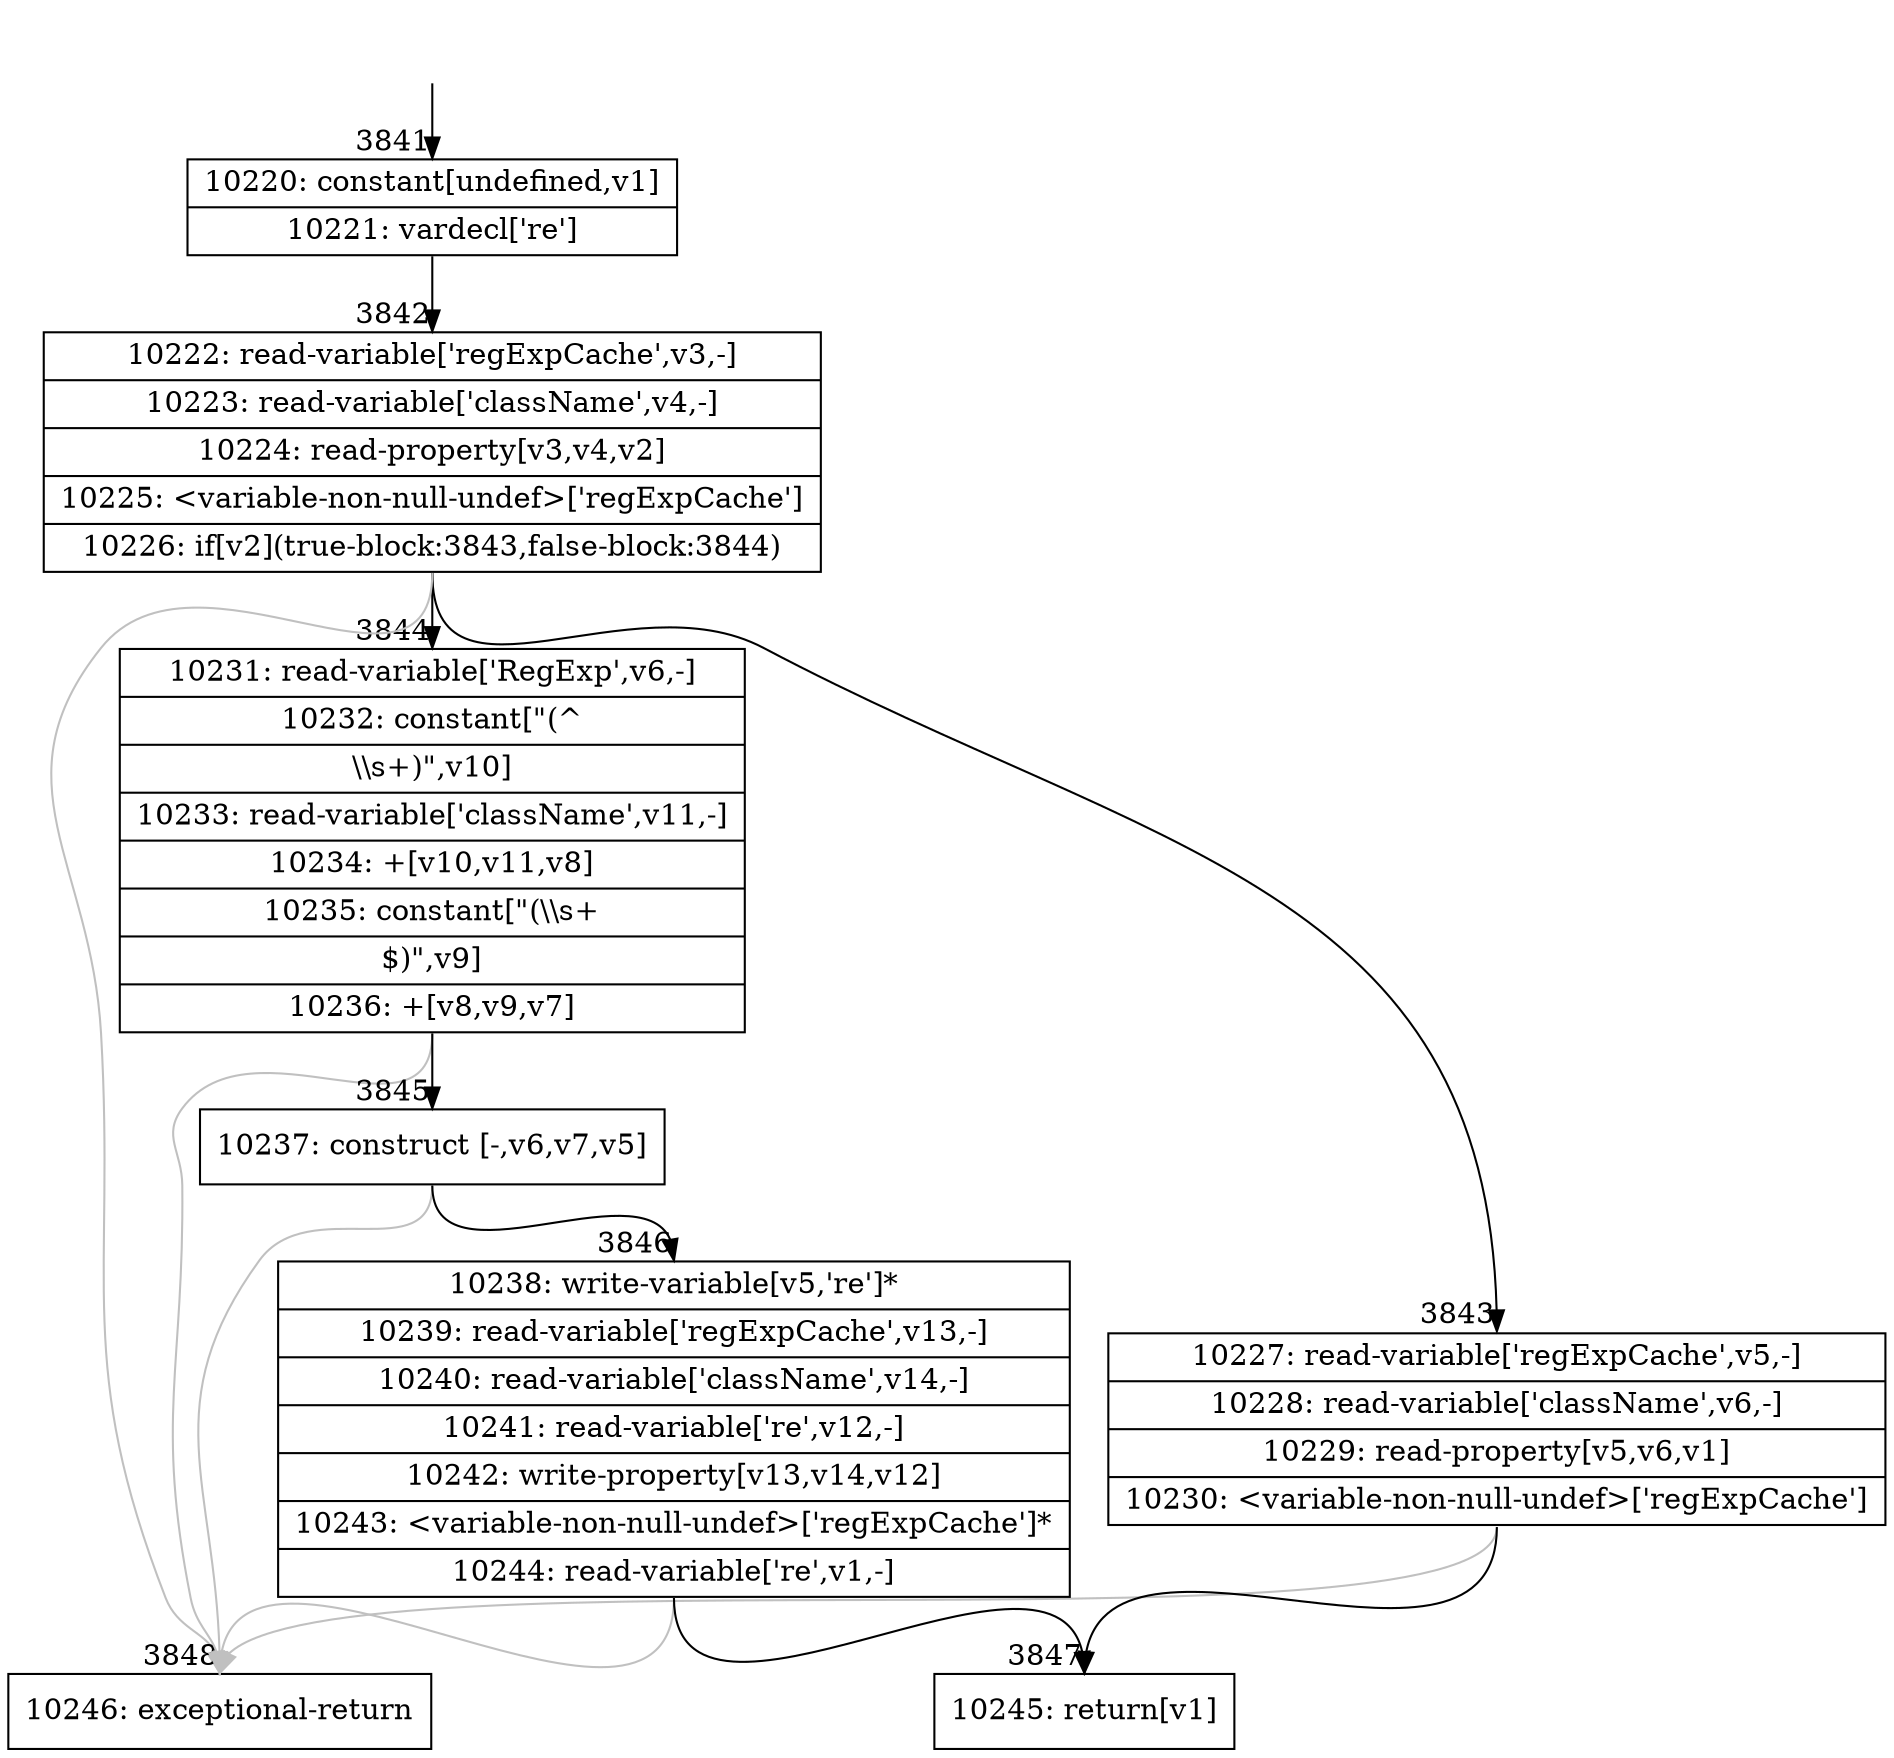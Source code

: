 digraph {
rankdir="TD"
BB_entry324[shape=none,label=""];
BB_entry324 -> BB3841 [tailport=s, headport=n, headlabel="    3841"]
BB3841 [shape=record label="{10220: constant[undefined,v1]|10221: vardecl['re']}" ] 
BB3841 -> BB3842 [tailport=s, headport=n, headlabel="      3842"]
BB3842 [shape=record label="{10222: read-variable['regExpCache',v3,-]|10223: read-variable['className',v4,-]|10224: read-property[v3,v4,v2]|10225: \<variable-non-null-undef\>['regExpCache']|10226: if[v2](true-block:3843,false-block:3844)}" ] 
BB3842 -> BB3843 [tailport=s, headport=n, headlabel="      3843"]
BB3842 -> BB3844 [tailport=s, headport=n, headlabel="      3844"]
BB3842 -> BB3848 [tailport=s, headport=n, color=gray, headlabel="      3848"]
BB3843 [shape=record label="{10227: read-variable['regExpCache',v5,-]|10228: read-variable['className',v6,-]|10229: read-property[v5,v6,v1]|10230: \<variable-non-null-undef\>['regExpCache']}" ] 
BB3843 -> BB3847 [tailport=s, headport=n, headlabel="      3847"]
BB3843 -> BB3848 [tailport=s, headport=n, color=gray]
BB3844 [shape=record label="{10231: read-variable['RegExp',v6,-]|10232: constant[\"(^|\\\\s+)\",v10]|10233: read-variable['className',v11,-]|10234: +[v10,v11,v8]|10235: constant[\"(\\\\s+|$)\",v9]|10236: +[v8,v9,v7]}" ] 
BB3844 -> BB3845 [tailport=s, headport=n, headlabel="      3845"]
BB3844 -> BB3848 [tailport=s, headport=n, color=gray]
BB3845 [shape=record label="{10237: construct [-,v6,v7,v5]}" ] 
BB3845 -> BB3846 [tailport=s, headport=n, headlabel="      3846"]
BB3845 -> BB3848 [tailport=s, headport=n, color=gray]
BB3846 [shape=record label="{10238: write-variable[v5,'re']*|10239: read-variable['regExpCache',v13,-]|10240: read-variable['className',v14,-]|10241: read-variable['re',v12,-]|10242: write-property[v13,v14,v12]|10243: \<variable-non-null-undef\>['regExpCache']*|10244: read-variable['re',v1,-]}" ] 
BB3846 -> BB3847 [tailport=s, headport=n]
BB3846 -> BB3848 [tailport=s, headport=n, color=gray]
BB3847 [shape=record label="{10245: return[v1]}" ] 
BB3848 [shape=record label="{10246: exceptional-return}" ] 
//#$~ 2852
}
